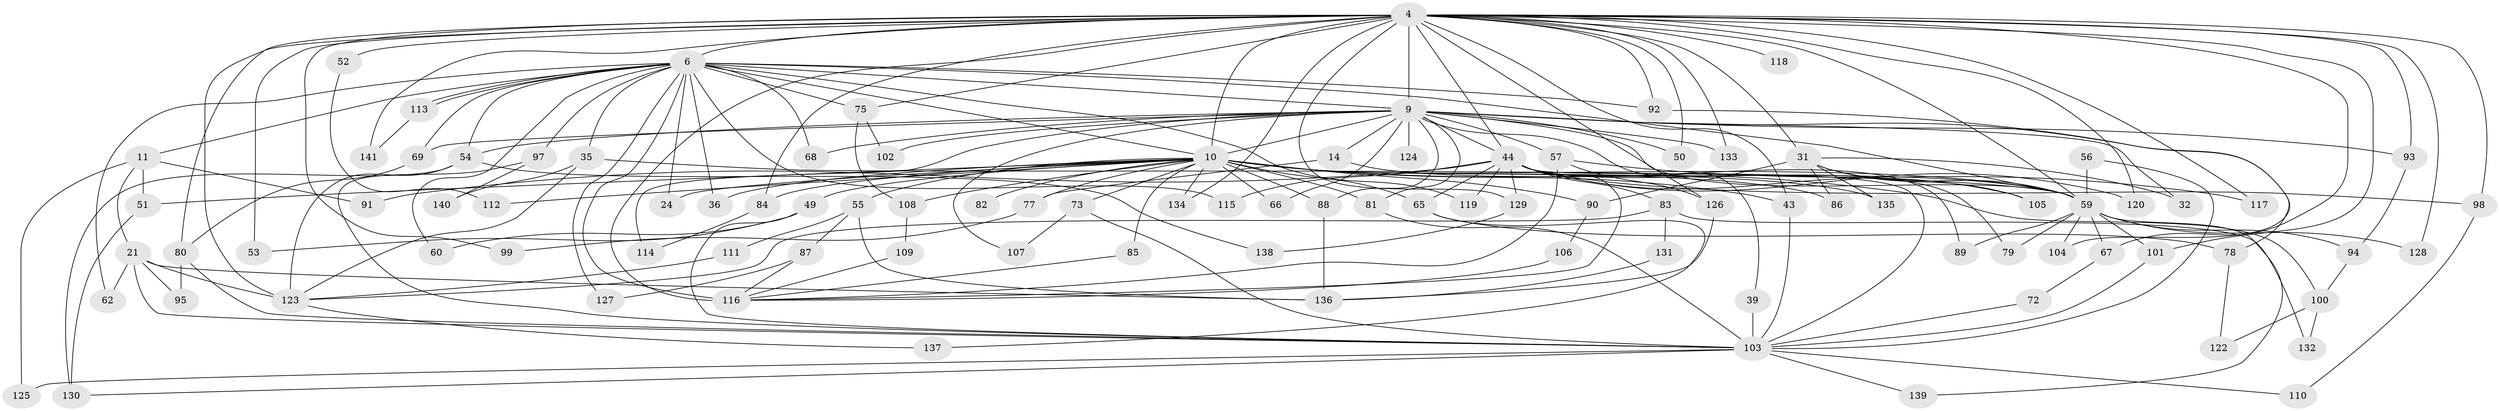 // original degree distribution, {23: 0.014184397163120567, 16: 0.014184397163120567, 26: 0.0070921985815602835, 30: 0.0070921985815602835, 17: 0.0070921985815602835, 25: 0.0070921985815602835, 22: 0.014184397163120567, 6: 0.028368794326241134, 7: 0.02127659574468085, 3: 0.2127659574468085, 5: 0.04964539007092199, 4: 0.09219858156028368, 10: 0.0070921985815602835, 2: 0.5035460992907801, 8: 0.0070921985815602835, 12: 0.0070921985815602835}
// Generated by graph-tools (version 1.1) at 2025/46/03/04/25 21:46:43]
// undirected, 98 vertices, 199 edges
graph export_dot {
graph [start="1"]
  node [color=gray90,style=filled];
  4 [super="+3"];
  6 [super="+2"];
  9 [super="+8"];
  10 [super="+1"];
  11;
  14;
  21 [super="+19"];
  24;
  31 [super="+18+17"];
  32;
  35;
  36;
  39;
  43;
  44 [super="+41+12+42"];
  49;
  50;
  51;
  52;
  53;
  54 [super="+15+25"];
  55 [super="+40"];
  56;
  57;
  59 [super="+30+7"];
  60;
  62;
  65 [super="+38"];
  66;
  67;
  68;
  69 [super="+20+28"];
  72;
  73 [super="+33"];
  75 [super="+37"];
  77;
  78;
  79;
  80 [super="+58"];
  81 [super="+71"];
  82;
  83;
  84;
  85;
  86;
  87;
  88 [super="+46"];
  89;
  90;
  91;
  92;
  93;
  94;
  95;
  97;
  98;
  99;
  100;
  101 [super="+13"];
  102;
  103 [super="+47"];
  104;
  105;
  106;
  107;
  108;
  109;
  110;
  111;
  112;
  113;
  114;
  115;
  116 [super="+48+76"];
  117;
  118;
  119;
  120 [super="+96"];
  122;
  123 [super="+45+16"];
  124;
  125;
  126 [super="+121"];
  127;
  128;
  129;
  130 [super="+70"];
  131;
  132;
  133;
  134;
  135;
  136 [super="+61"];
  137;
  138;
  139;
  140;
  141;
  4 -- 6 [weight=4];
  4 -- 9 [weight=4];
  4 -- 10 [weight=4];
  4 -- 50;
  4 -- 67;
  4 -- 80;
  4 -- 93;
  4 -- 98;
  4 -- 99;
  4 -- 117;
  4 -- 118 [weight=2];
  4 -- 120 [weight=2];
  4 -- 129;
  4 -- 133;
  4 -- 128;
  4 -- 134;
  4 -- 141;
  4 -- 84;
  4 -- 92;
  4 -- 43;
  4 -- 52;
  4 -- 53;
  4 -- 126 [weight=3];
  4 -- 101;
  4 -- 75;
  4 -- 44 [weight=2];
  4 -- 116 [weight=4];
  4 -- 31;
  4 -- 59 [weight=5];
  4 -- 123 [weight=2];
  6 -- 9 [weight=4];
  6 -- 10 [weight=4];
  6 -- 11 [weight=2];
  6 -- 24;
  6 -- 35;
  6 -- 75;
  6 -- 92;
  6 -- 97;
  6 -- 113;
  6 -- 113;
  6 -- 119;
  6 -- 127;
  6 -- 36;
  6 -- 68;
  6 -- 115;
  6 -- 60;
  6 -- 62;
  6 -- 69;
  6 -- 54;
  6 -- 116 [weight=3];
  6 -- 59 [weight=4];
  9 -- 10 [weight=4];
  9 -- 39;
  9 -- 54 [weight=3];
  9 -- 68;
  9 -- 93;
  9 -- 102;
  9 -- 107;
  9 -- 114;
  9 -- 124 [weight=2];
  9 -- 66;
  9 -- 69 [weight=3];
  9 -- 133;
  9 -- 14;
  9 -- 78;
  9 -- 32;
  9 -- 44 [weight=6];
  9 -- 50;
  9 -- 57;
  9 -- 88;
  9 -- 59 [weight=4];
  9 -- 81;
  10 -- 36;
  10 -- 49;
  10 -- 51;
  10 -- 55 [weight=3];
  10 -- 73 [weight=2];
  10 -- 81;
  10 -- 82 [weight=2];
  10 -- 86;
  10 -- 90;
  10 -- 100;
  10 -- 108;
  10 -- 66;
  10 -- 134;
  10 -- 135;
  10 -- 77;
  10 -- 84;
  10 -- 85;
  10 -- 24;
  10 -- 43;
  10 -- 112;
  10 -- 59 [weight=5];
  10 -- 65;
  10 -- 88;
  11 -- 51;
  11 -- 91;
  11 -- 125;
  11 -- 21;
  14 -- 77;
  14 -- 59;
  21 -- 62;
  21 -- 95;
  21 -- 103;
  21 -- 136;
  21 -- 123 [weight=2];
  31 -- 86;
  31 -- 135;
  31 -- 32;
  31 -- 105;
  31 -- 90;
  31 -- 59 [weight=3];
  35 -- 140;
  35 -- 59;
  35 -- 123;
  39 -- 103;
  43 -- 103;
  44 -- 79;
  44 -- 129;
  44 -- 98;
  44 -- 103 [weight=2];
  44 -- 120;
  44 -- 89;
  44 -- 105;
  44 -- 119;
  44 -- 65 [weight=2];
  44 -- 115;
  44 -- 83;
  44 -- 91;
  44 -- 116;
  49 -- 53;
  49 -- 60;
  49 -- 103;
  51 -- 130;
  52 -- 112;
  54 -- 138;
  54 -- 130;
  54 -- 123;
  55 -- 87;
  55 -- 111;
  55 -- 136;
  56 -- 103;
  56 -- 59;
  57 -- 117;
  57 -- 126;
  57 -- 116;
  59 -- 128;
  59 -- 67;
  59 -- 139;
  59 -- 79;
  59 -- 89;
  59 -- 94;
  59 -- 101;
  59 -- 104;
  65 -- 137;
  65 -- 78;
  67 -- 72;
  69 -- 80;
  72 -- 103;
  73 -- 107;
  73 -- 103;
  75 -- 102;
  75 -- 108;
  77 -- 99;
  78 -- 122;
  80 -- 95;
  80 -- 103;
  81 -- 103;
  83 -- 131;
  83 -- 132;
  83 -- 123;
  84 -- 114;
  85 -- 116;
  87 -- 127;
  87 -- 116;
  88 -- 136;
  90 -- 106;
  92 -- 104;
  93 -- 94;
  94 -- 100;
  97 -- 140;
  97 -- 103;
  98 -- 110;
  100 -- 122;
  100 -- 132;
  101 -- 103;
  103 -- 139;
  103 -- 110;
  103 -- 125;
  103 -- 130;
  106 -- 116;
  108 -- 109;
  109 -- 116;
  111 -- 123;
  113 -- 141;
  123 -- 137;
  126 -- 136;
  129 -- 138;
  131 -- 136;
}
